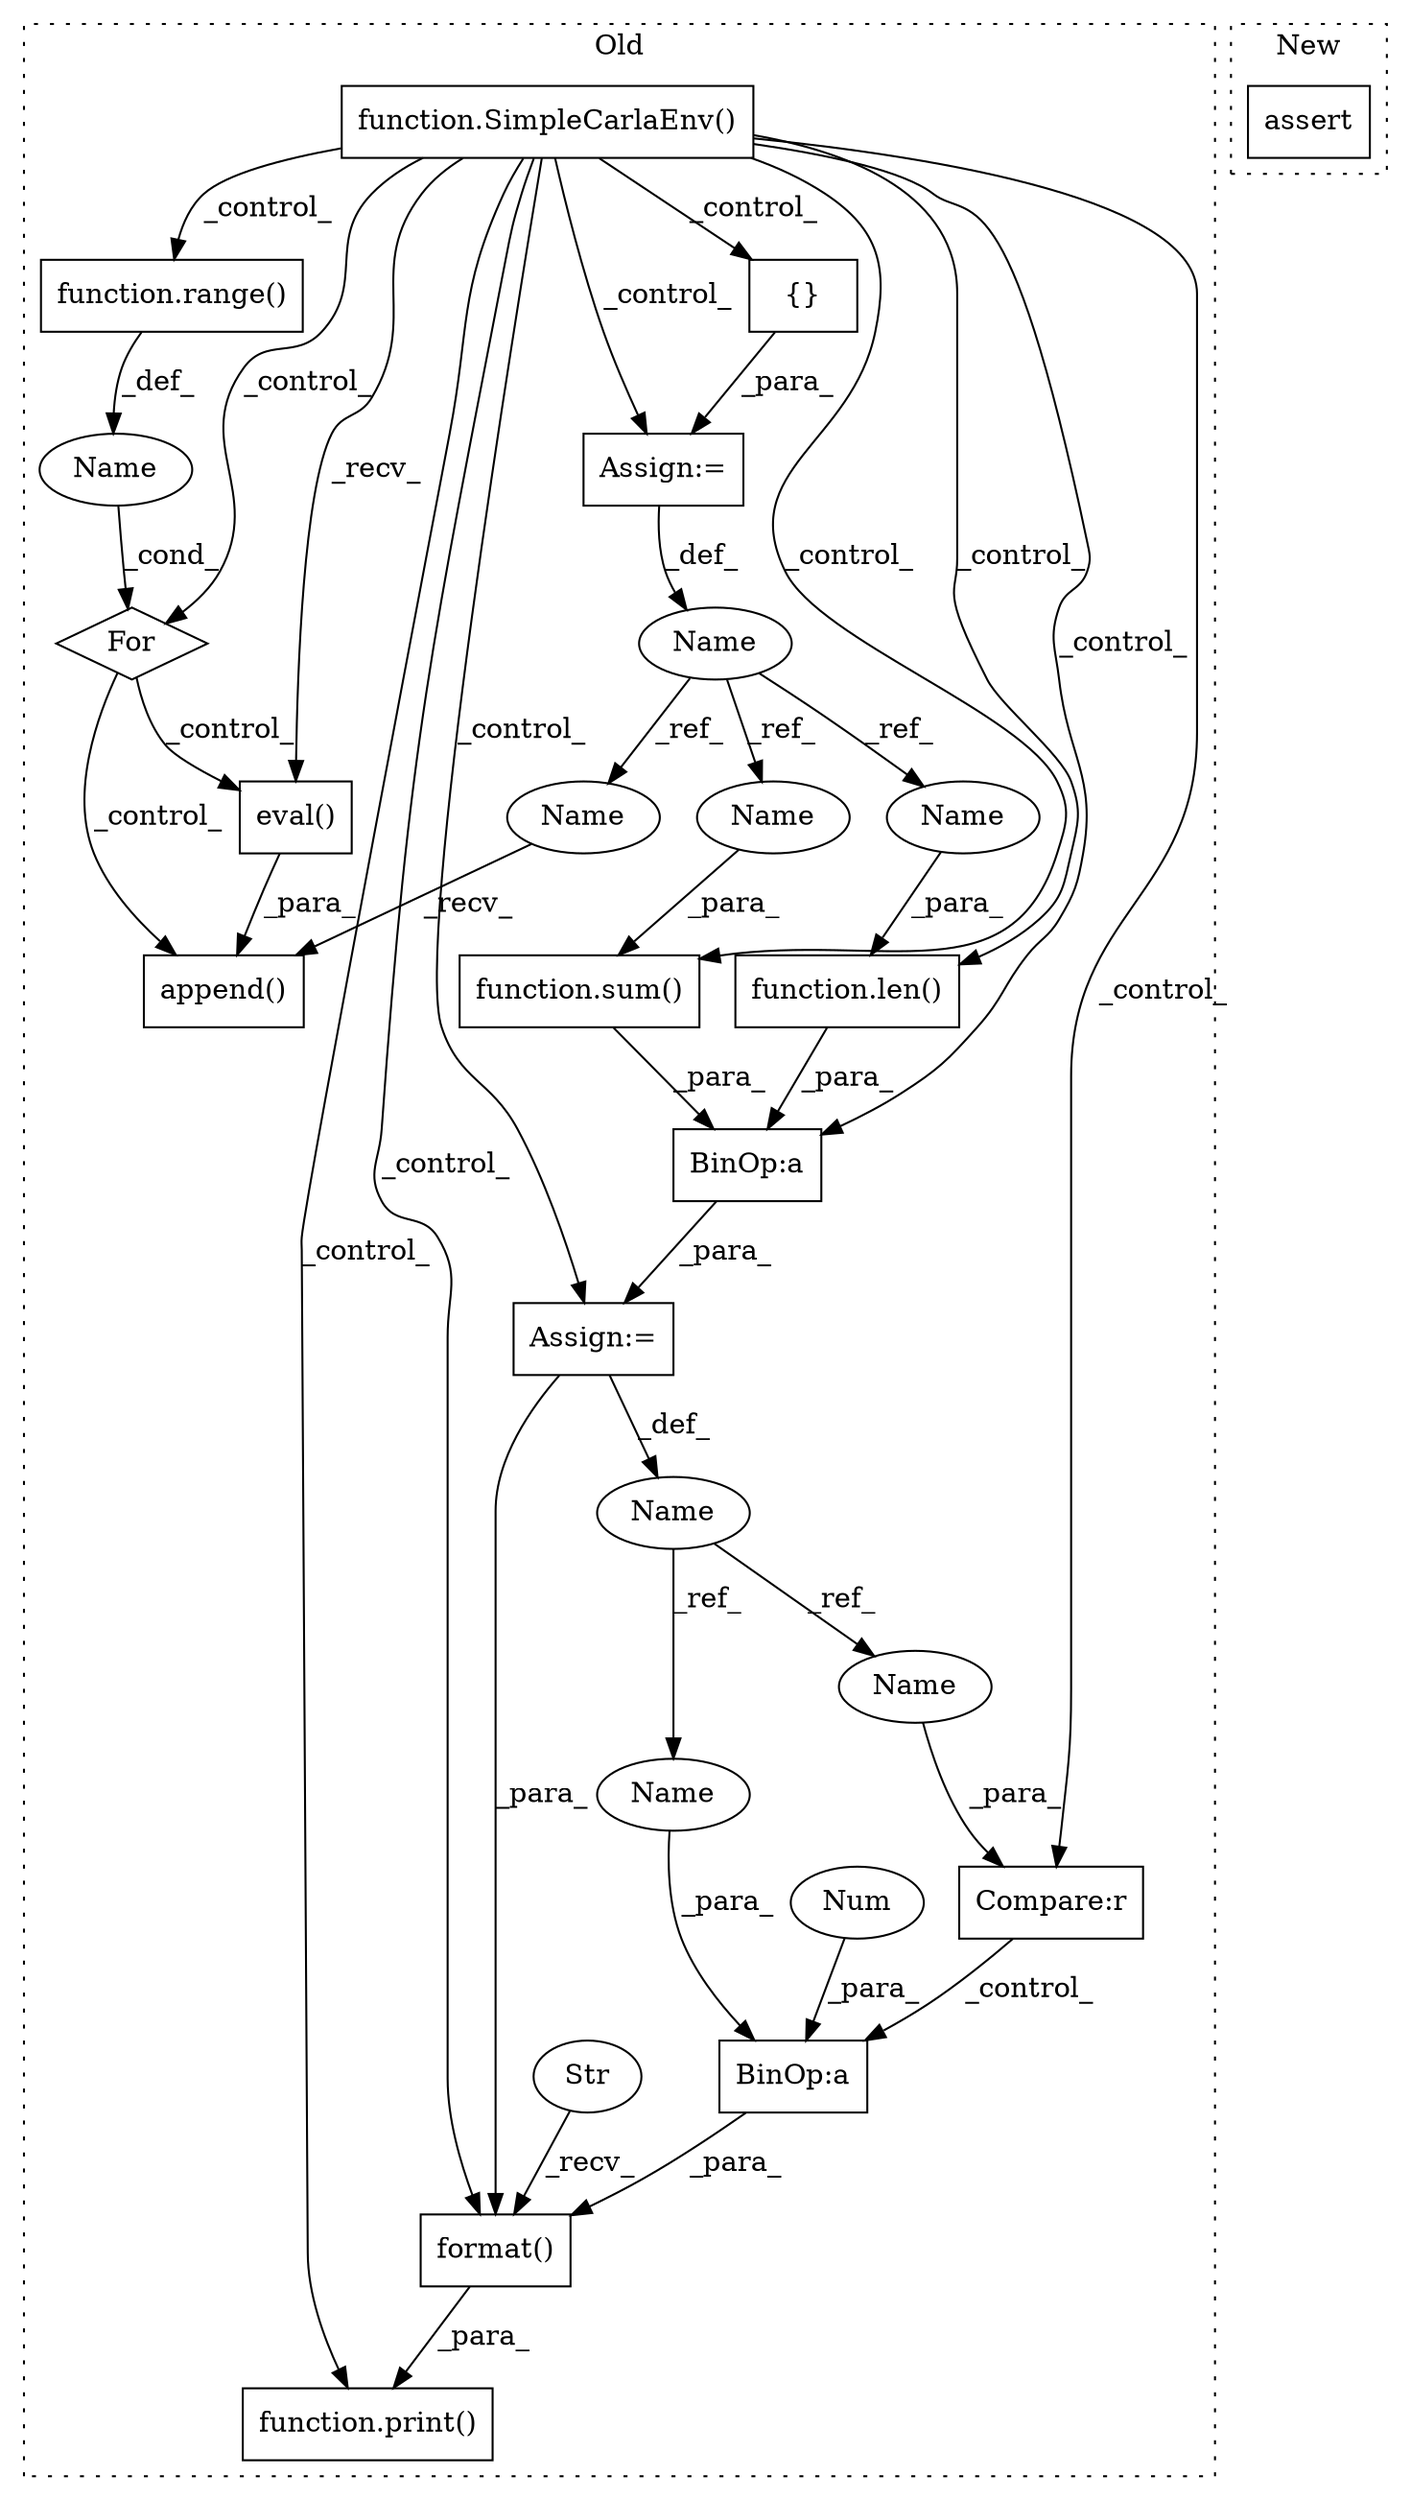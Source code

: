 digraph G {
subgraph cluster0 {
1 [label="eval()" a="75" s="4989" l="16" shape="box"];
3 [label="function.range()" a="75" s="4927,4950" l="6,1" shape="box"];
4 [label="Name" a="87" s="4922" l="1" shape="ellipse"];
5 [label="For" a="107" s="4918,4951" l="4,18" shape="diamond"];
6 [label="append()" a="75" s="4969,5005" l="20,1" shape="box"];
7 [label="Name" a="87" s="4888" l="12" shape="ellipse"];
8 [label="function.sum()" a="75" s="5034,5050" l="4,1" shape="box"];
9 [label="BinOp:a" a="82" s="5051" l="3" shape="box"];
10 [label="BinOp:a" a="82" s="5217" l="1" shape="box"];
11 [label="Compare:r" a="40" s="5087" l="36" shape="box"];
12 [label="{}" a="59" s="4903,4903" l="2,1" shape="box"];
13 [label="function.print()" a="75" s="5159,5222" l="6,1" shape="box"];
14 [label="Name" a="87" s="5019" l="12" shape="ellipse"];
15 [label="format()" a="75" s="5165,5221" l="40,1" shape="box"];
16 [label="Str" a="66" s="5165" l="32" shape="ellipse"];
17 [label="Num" a="76" s="5218" l="3" shape="ellipse"];
18 [label="Assign:=" a="68" s="5031" l="3" shape="box"];
19 [label="Assign:=" a="68" s="4900" l="3" shape="box"];
20 [label="function.len()" a="75" s="5054,5070" l="4,1" shape="box"];
21 [label="function.SimpleCarlaEnv()" a="75" s="3855,3880" l="15,18" shape="box"];
22 [label="Name" a="87" s="5205" l="12" shape="ellipse"];
23 [label="Name" a="87" s="5087" l="12" shape="ellipse"];
24 [label="Name" a="87" s="4969" l="12" shape="ellipse"];
25 [label="Name" a="87" s="5038" l="12" shape="ellipse"];
26 [label="Name" a="87" s="5058" l="12" shape="ellipse"];
label = "Old";
style="dotted";
}
subgraph cluster1 {
2 [label="assert" a="65" s="3961" l="7" shape="box"];
label = "New";
style="dotted";
}
1 -> 6 [label="_para_"];
3 -> 4 [label="_def_"];
4 -> 5 [label="_cond_"];
5 -> 1 [label="_control_"];
5 -> 6 [label="_control_"];
7 -> 26 [label="_ref_"];
7 -> 25 [label="_ref_"];
7 -> 24 [label="_ref_"];
8 -> 9 [label="_para_"];
9 -> 18 [label="_para_"];
10 -> 15 [label="_para_"];
11 -> 10 [label="_control_"];
12 -> 19 [label="_para_"];
14 -> 23 [label="_ref_"];
14 -> 22 [label="_ref_"];
15 -> 13 [label="_para_"];
16 -> 15 [label="_recv_"];
17 -> 10 [label="_para_"];
18 -> 15 [label="_para_"];
18 -> 14 [label="_def_"];
19 -> 7 [label="_def_"];
20 -> 9 [label="_para_"];
21 -> 12 [label="_control_"];
21 -> 5 [label="_control_"];
21 -> 8 [label="_control_"];
21 -> 15 [label="_control_"];
21 -> 3 [label="_control_"];
21 -> 11 [label="_control_"];
21 -> 18 [label="_control_"];
21 -> 20 [label="_control_"];
21 -> 19 [label="_control_"];
21 -> 1 [label="_recv_"];
21 -> 9 [label="_control_"];
21 -> 13 [label="_control_"];
22 -> 10 [label="_para_"];
23 -> 11 [label="_para_"];
24 -> 6 [label="_recv_"];
25 -> 8 [label="_para_"];
26 -> 20 [label="_para_"];
}